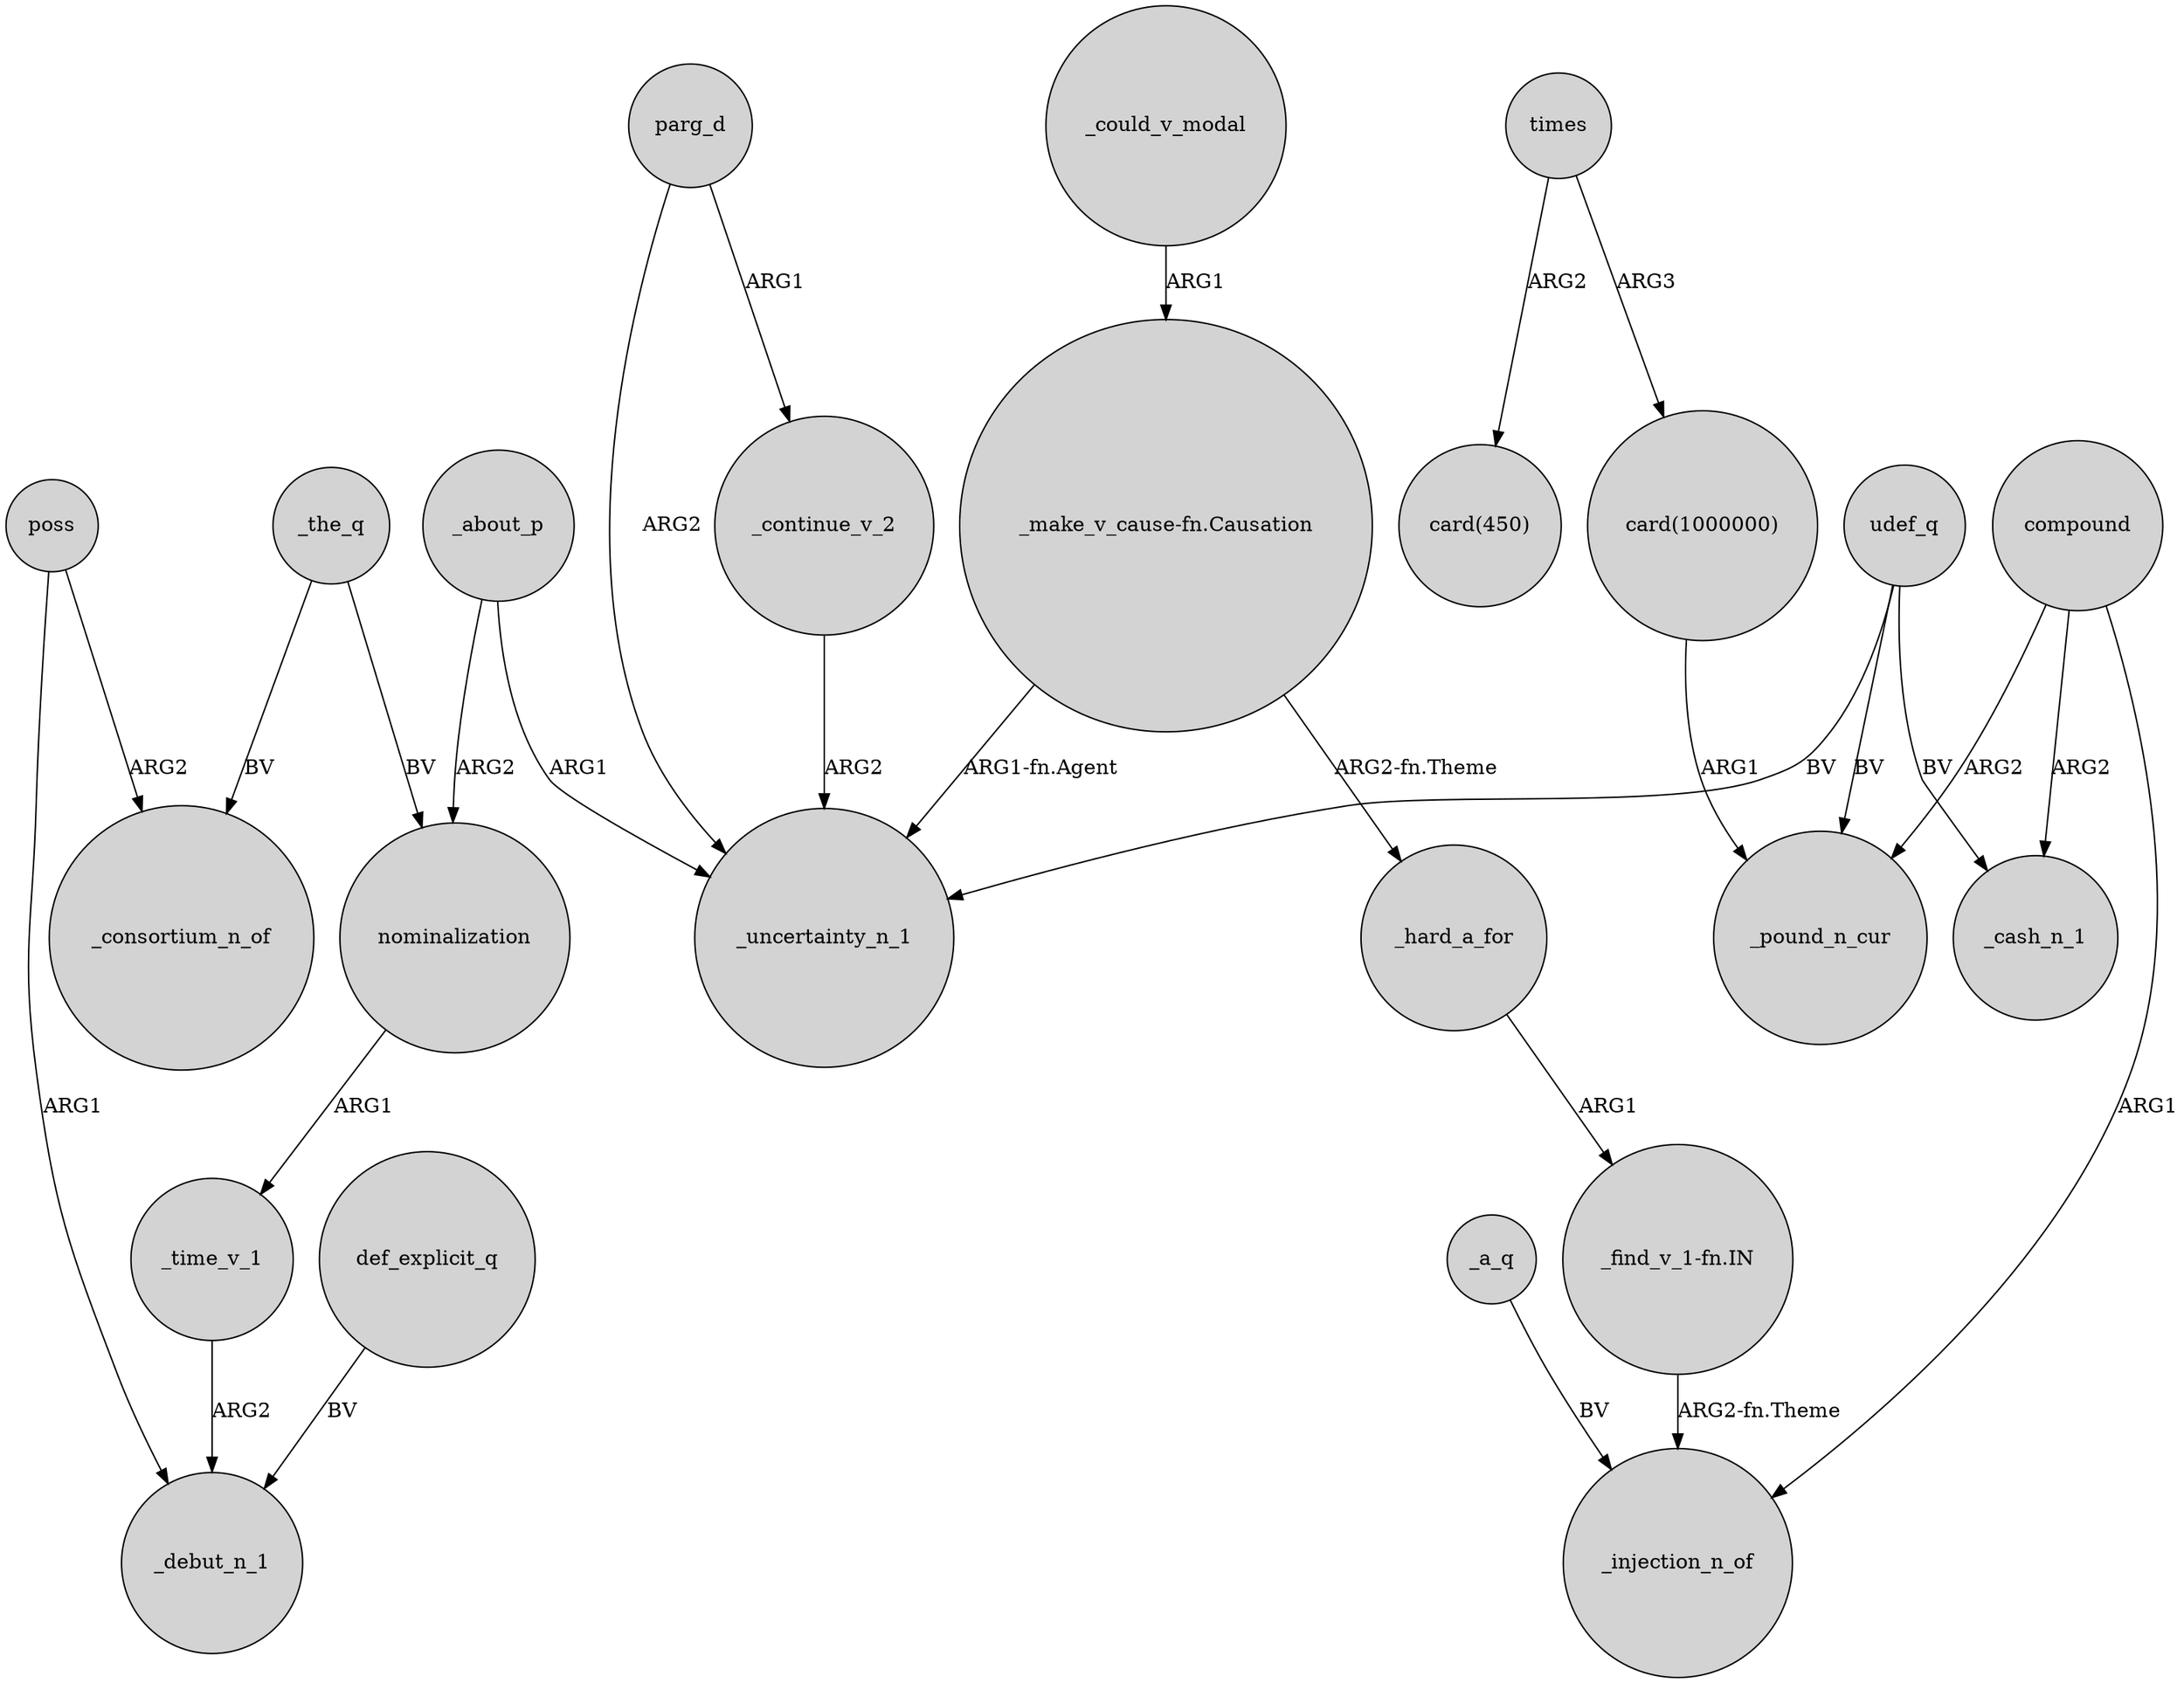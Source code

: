digraph {
	node [shape=circle style=filled]
	poss -> _consortium_n_of [label=ARG2]
	poss -> _debut_n_1 [label=ARG1]
	_could_v_modal -> "_make_v_cause-fn.Causation" [label=ARG1]
	times -> "card(450)" [label=ARG2]
	_a_q -> _injection_n_of [label=BV]
	udef_q -> _cash_n_1 [label=BV]
	_about_p -> nominalization [label=ARG2]
	"card(1000000)" -> _pound_n_cur [label=ARG1]
	nominalization -> _time_v_1 [label=ARG1]
	udef_q -> _pound_n_cur [label=BV]
	"_find_v_1-fn.IN" -> _injection_n_of [label="ARG2-fn.Theme"]
	udef_q -> _uncertainty_n_1 [label=BV]
	_about_p -> _uncertainty_n_1 [label=ARG1]
	"_make_v_cause-fn.Causation" -> _uncertainty_n_1 [label="ARG1-fn.Agent"]
	compound -> _pound_n_cur [label=ARG2]
	compound -> _injection_n_of [label=ARG1]
	parg_d -> _continue_v_2 [label=ARG1]
	_continue_v_2 -> _uncertainty_n_1 [label=ARG2]
	_hard_a_for -> "_find_v_1-fn.IN" [label=ARG1]
	times -> "card(1000000)" [label=ARG3]
	_time_v_1 -> _debut_n_1 [label=ARG2]
	compound -> _cash_n_1 [label=ARG2]
	def_explicit_q -> _debut_n_1 [label=BV]
	parg_d -> _uncertainty_n_1 [label=ARG2]
	"_make_v_cause-fn.Causation" -> _hard_a_for [label="ARG2-fn.Theme"]
	_the_q -> _consortium_n_of [label=BV]
	_the_q -> nominalization [label=BV]
}
